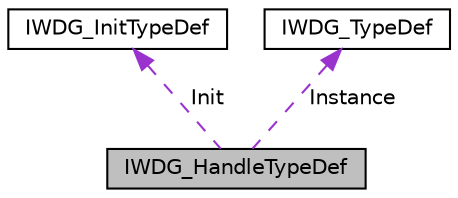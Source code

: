 digraph "IWDG_HandleTypeDef"
{
 // LATEX_PDF_SIZE
  edge [fontname="Helvetica",fontsize="10",labelfontname="Helvetica",labelfontsize="10"];
  node [fontname="Helvetica",fontsize="10",shape=record];
  Node1 [label="IWDG_HandleTypeDef",height=0.2,width=0.4,color="black", fillcolor="grey75", style="filled", fontcolor="black",tooltip="IWDG Handle Structure definition."];
  Node2 -> Node1 [dir="back",color="darkorchid3",fontsize="10",style="dashed",label=" Init" ,fontname="Helvetica"];
  Node2 [label="IWDG_InitTypeDef",height=0.2,width=0.4,color="black", fillcolor="white", style="filled",URL="$struct_i_w_d_g___init_type_def.html",tooltip="IWDG Init structure definition."];
  Node3 -> Node1 [dir="back",color="darkorchid3",fontsize="10",style="dashed",label=" Instance" ,fontname="Helvetica"];
  Node3 [label="IWDG_TypeDef",height=0.2,width=0.4,color="black", fillcolor="white", style="filled",URL="$struct_i_w_d_g___type_def.html",tooltip="Independent WATCHDOG."];
}
